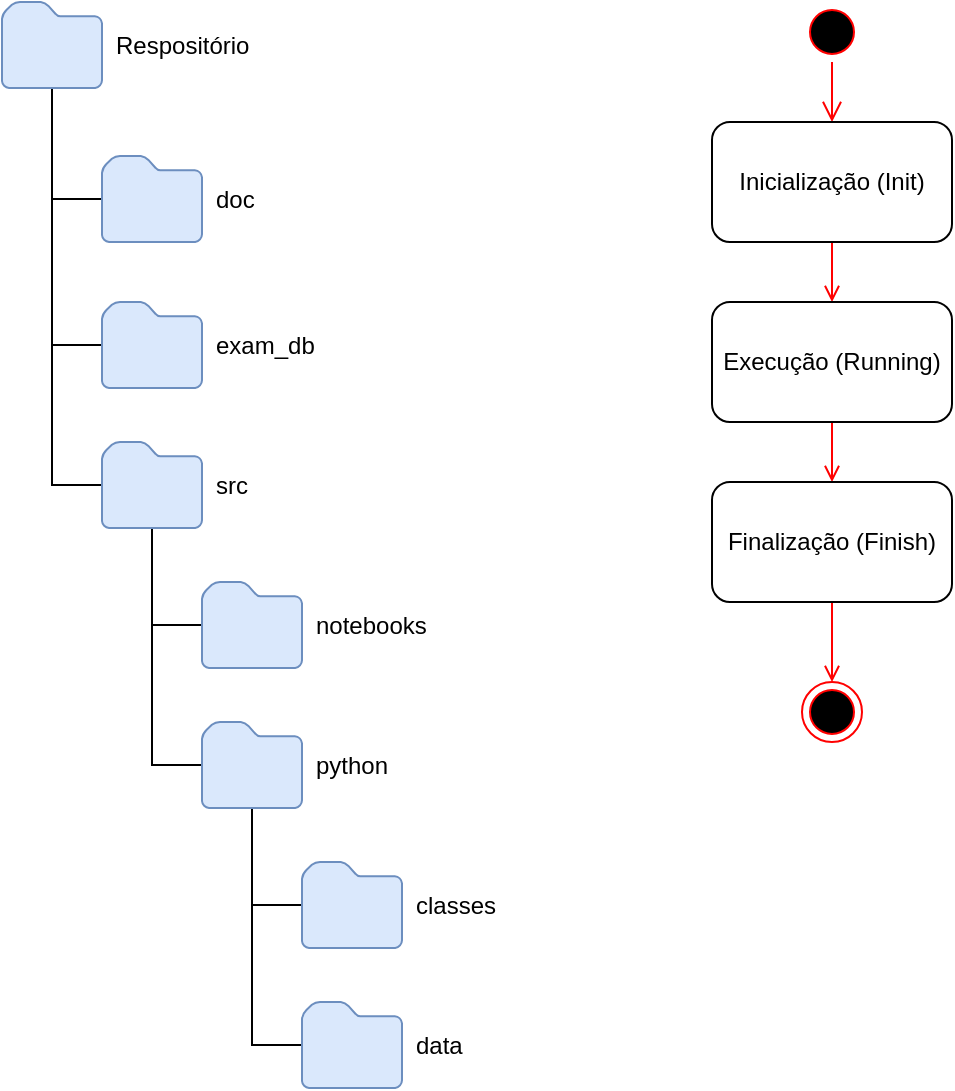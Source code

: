 <mxfile version="15.8.7" type="device"><diagram id="e5og3BB_cuB-agHMq9-9" name="Page-1"><mxGraphModel dx="1736" dy="936" grid="1" gridSize="10" guides="1" tooltips="1" connect="1" arrows="1" fold="1" page="1" pageScale="1" pageWidth="827" pageHeight="1169" math="0" shadow="0"><root><mxCell id="0"/><mxCell id="1" parent="0"/><mxCell id="W3stgKVBfCHnFU_e5XJX-21" style="edgeStyle=orthogonalEdgeStyle;rounded=0;orthogonalLoop=1;jettySize=auto;html=1;entryX=0;entryY=0.5;entryDx=0;entryDy=0;entryPerimeter=0;startArrow=none;startFill=0;endArrow=none;endFill=0;" parent="1" source="W3stgKVBfCHnFU_e5XJX-1" target="W3stgKVBfCHnFU_e5XJX-2" edge="1"><mxGeometry relative="1" as="geometry"/></mxCell><mxCell id="W3stgKVBfCHnFU_e5XJX-22" style="edgeStyle=orthogonalEdgeStyle;rounded=0;orthogonalLoop=1;jettySize=auto;html=1;entryX=0;entryY=0.5;entryDx=0;entryDy=0;entryPerimeter=0;startArrow=none;startFill=0;endArrow=none;endFill=0;" parent="1" source="W3stgKVBfCHnFU_e5XJX-1" target="W3stgKVBfCHnFU_e5XJX-4" edge="1"><mxGeometry relative="1" as="geometry"/></mxCell><mxCell id="W3stgKVBfCHnFU_e5XJX-36" style="edgeStyle=orthogonalEdgeStyle;rounded=0;orthogonalLoop=1;jettySize=auto;html=1;entryX=0;entryY=0.5;entryDx=0;entryDy=0;entryPerimeter=0;startArrow=none;startFill=0;endArrow=none;endFill=0;strokeColor=#000000;" parent="1" source="W3stgKVBfCHnFU_e5XJX-1" target="W3stgKVBfCHnFU_e5XJX-35" edge="1"><mxGeometry relative="1" as="geometry"/></mxCell><mxCell id="W3stgKVBfCHnFU_e5XJX-1" value="Respositório" style="sketch=0;aspect=fixed;pointerEvents=1;shadow=0;dashed=0;html=1;strokeColor=#6c8ebf;labelPosition=right;verticalLabelPosition=middle;verticalAlign=middle;align=left;fillColor=#dae8fc;shape=mxgraph.mscae.enterprise.folder;spacingLeft=5;" parent="1" vertex="1"><mxGeometry x="40" y="40" width="50" height="43" as="geometry"/></mxCell><mxCell id="W3stgKVBfCHnFU_e5XJX-2" value="exam_db" style="sketch=0;aspect=fixed;pointerEvents=1;shadow=0;dashed=0;html=1;strokeColor=#6c8ebf;labelPosition=right;verticalLabelPosition=middle;verticalAlign=middle;align=left;fillColor=#dae8fc;shape=mxgraph.mscae.enterprise.folder;spacingLeft=5;" parent="1" vertex="1"><mxGeometry x="90" y="190" width="50" height="43" as="geometry"/></mxCell><mxCell id="W3stgKVBfCHnFU_e5XJX-23" style="edgeStyle=orthogonalEdgeStyle;rounded=0;orthogonalLoop=1;jettySize=auto;html=1;entryX=0;entryY=0.5;entryDx=0;entryDy=0;entryPerimeter=0;startArrow=none;startFill=0;endArrow=none;endFill=0;" parent="1" source="W3stgKVBfCHnFU_e5XJX-4" target="W3stgKVBfCHnFU_e5XJX-6" edge="1"><mxGeometry relative="1" as="geometry"/></mxCell><mxCell id="W3stgKVBfCHnFU_e5XJX-25" style="edgeStyle=orthogonalEdgeStyle;rounded=0;orthogonalLoop=1;jettySize=auto;html=1;entryX=0;entryY=0.5;entryDx=0;entryDy=0;entryPerimeter=0;startArrow=none;startFill=0;endArrow=none;endFill=0;" parent="1" source="W3stgKVBfCHnFU_e5XJX-4" target="W3stgKVBfCHnFU_e5XJX-10" edge="1"><mxGeometry relative="1" as="geometry"/></mxCell><mxCell id="W3stgKVBfCHnFU_e5XJX-4" value="src" style="sketch=0;aspect=fixed;pointerEvents=1;shadow=0;dashed=0;html=1;strokeColor=#6c8ebf;labelPosition=right;verticalLabelPosition=middle;verticalAlign=middle;align=left;fillColor=#dae8fc;shape=mxgraph.mscae.enterprise.folder;spacingLeft=5;" parent="1" vertex="1"><mxGeometry x="90" y="260" width="50" height="43" as="geometry"/></mxCell><mxCell id="W3stgKVBfCHnFU_e5XJX-6" value="notebooks" style="sketch=0;aspect=fixed;pointerEvents=1;shadow=0;dashed=0;html=1;strokeColor=#6c8ebf;labelPosition=right;verticalLabelPosition=middle;verticalAlign=middle;align=left;fillColor=#dae8fc;shape=mxgraph.mscae.enterprise.folder;spacingLeft=5;" parent="1" vertex="1"><mxGeometry x="140" y="330" width="50" height="43" as="geometry"/></mxCell><mxCell id="W3stgKVBfCHnFU_e5XJX-13" value="" style="edgeStyle=orthogonalEdgeStyle;rounded=0;orthogonalLoop=1;jettySize=auto;html=1;endArrow=none;endFill=0;exitX=0.5;exitY=1;exitDx=0;exitDy=0;exitPerimeter=0;entryX=0;entryY=0.5;entryDx=0;entryDy=0;entryPerimeter=0;" parent="1" source="W3stgKVBfCHnFU_e5XJX-10" target="W3stgKVBfCHnFU_e5XJX-12" edge="1"><mxGeometry relative="1" as="geometry"><Array as="points"><mxPoint x="165" y="492"/></Array></mxGeometry></mxCell><mxCell id="W3stgKVBfCHnFU_e5XJX-16" value="" style="edgeStyle=orthogonalEdgeStyle;rounded=0;orthogonalLoop=1;jettySize=auto;html=1;endArrow=none;endFill=0;entryX=0;entryY=0.5;entryDx=0;entryDy=0;entryPerimeter=0;" parent="1" source="W3stgKVBfCHnFU_e5XJX-10" target="W3stgKVBfCHnFU_e5XJX-15" edge="1"><mxGeometry relative="1" as="geometry"><Array as="points"><mxPoint x="165" y="562"/></Array></mxGeometry></mxCell><mxCell id="W3stgKVBfCHnFU_e5XJX-10" value="python" style="sketch=0;aspect=fixed;pointerEvents=1;shadow=0;dashed=0;html=1;strokeColor=#6c8ebf;labelPosition=right;verticalLabelPosition=middle;verticalAlign=middle;align=left;fillColor=#dae8fc;shape=mxgraph.mscae.enterprise.folder;spacingLeft=5;" parent="1" vertex="1"><mxGeometry x="140" y="400" width="50" height="43" as="geometry"/></mxCell><mxCell id="W3stgKVBfCHnFU_e5XJX-12" value="classes" style="sketch=0;aspect=fixed;pointerEvents=1;shadow=0;dashed=0;html=1;strokeColor=#6c8ebf;labelPosition=right;verticalLabelPosition=middle;verticalAlign=middle;align=left;fillColor=#dae8fc;shape=mxgraph.mscae.enterprise.folder;spacingLeft=5;" parent="1" vertex="1"><mxGeometry x="190" y="470" width="50" height="43" as="geometry"/></mxCell><mxCell id="W3stgKVBfCHnFU_e5XJX-15" value="data" style="sketch=0;aspect=fixed;pointerEvents=1;shadow=0;dashed=0;html=1;strokeColor=#6c8ebf;labelPosition=right;verticalLabelPosition=middle;verticalAlign=middle;align=left;fillColor=#dae8fc;shape=mxgraph.mscae.enterprise.folder;spacingLeft=5;" parent="1" vertex="1"><mxGeometry x="190" y="540" width="50" height="43" as="geometry"/></mxCell><mxCell id="W3stgKVBfCHnFU_e5XJX-26" value="" style="ellipse;html=1;shape=startState;fillColor=#000000;strokeColor=#ff0000;" parent="1" vertex="1"><mxGeometry x="440" y="40" width="30" height="30" as="geometry"/></mxCell><mxCell id="W3stgKVBfCHnFU_e5XJX-27" value="" style="edgeStyle=orthogonalEdgeStyle;html=1;verticalAlign=bottom;endArrow=open;endSize=8;strokeColor=#ff0000;rounded=0;" parent="1" source="W3stgKVBfCHnFU_e5XJX-26" target="W3stgKVBfCHnFU_e5XJX-28" edge="1"><mxGeometry relative="1" as="geometry"><mxPoint x="455" y="130" as="targetPoint"/></mxGeometry></mxCell><mxCell id="W3stgKVBfCHnFU_e5XJX-31" style="edgeStyle=orthogonalEdgeStyle;rounded=0;orthogonalLoop=1;jettySize=auto;html=1;entryX=0.5;entryY=0;entryDx=0;entryDy=0;startArrow=none;startFill=0;endArrow=open;endFill=0;strokeColor=#FF0000;" parent="1" source="W3stgKVBfCHnFU_e5XJX-28" target="W3stgKVBfCHnFU_e5XJX-29" edge="1"><mxGeometry relative="1" as="geometry"/></mxCell><mxCell id="W3stgKVBfCHnFU_e5XJX-28" value="Inicialização (Init)" style="rounded=1;whiteSpace=wrap;html=1;strokeColor=default;fillColor=default;" parent="1" vertex="1"><mxGeometry x="395" y="100" width="120" height="60" as="geometry"/></mxCell><mxCell id="W3stgKVBfCHnFU_e5XJX-32" style="edgeStyle=orthogonalEdgeStyle;rounded=0;orthogonalLoop=1;jettySize=auto;html=1;exitX=0.5;exitY=1;exitDx=0;exitDy=0;startArrow=none;startFill=0;endArrow=open;endFill=0;strokeColor=#FF0000;" parent="1" source="W3stgKVBfCHnFU_e5XJX-29" target="W3stgKVBfCHnFU_e5XJX-30" edge="1"><mxGeometry relative="1" as="geometry"/></mxCell><mxCell id="W3stgKVBfCHnFU_e5XJX-29" value="Execução (Running)" style="rounded=1;whiteSpace=wrap;html=1;strokeColor=default;fillColor=default;" parent="1" vertex="1"><mxGeometry x="395" y="190" width="120" height="60" as="geometry"/></mxCell><mxCell id="W3stgKVBfCHnFU_e5XJX-34" style="edgeStyle=orthogonalEdgeStyle;rounded=0;orthogonalLoop=1;jettySize=auto;html=1;entryX=0.5;entryY=0;entryDx=0;entryDy=0;startArrow=none;startFill=0;endArrow=open;endFill=0;strokeColor=#FF0000;" parent="1" source="W3stgKVBfCHnFU_e5XJX-30" target="W3stgKVBfCHnFU_e5XJX-33" edge="1"><mxGeometry relative="1" as="geometry"/></mxCell><mxCell id="W3stgKVBfCHnFU_e5XJX-30" value="Finalização (Finish)" style="rounded=1;whiteSpace=wrap;html=1;strokeColor=default;fillColor=default;" parent="1" vertex="1"><mxGeometry x="395" y="280" width="120" height="60" as="geometry"/></mxCell><mxCell id="W3stgKVBfCHnFU_e5XJX-33" value="" style="ellipse;html=1;shape=endState;fillColor=#000000;strokeColor=#ff0000;" parent="1" vertex="1"><mxGeometry x="440" y="380" width="30" height="30" as="geometry"/></mxCell><mxCell id="W3stgKVBfCHnFU_e5XJX-35" value="doc" style="sketch=0;aspect=fixed;pointerEvents=1;shadow=0;dashed=0;html=1;strokeColor=#6c8ebf;labelPosition=right;verticalLabelPosition=middle;verticalAlign=middle;align=left;fillColor=#dae8fc;shape=mxgraph.mscae.enterprise.folder;spacingLeft=5;" parent="1" vertex="1"><mxGeometry x="90" y="117" width="50" height="43" as="geometry"/></mxCell></root></mxGraphModel></diagram></mxfile>